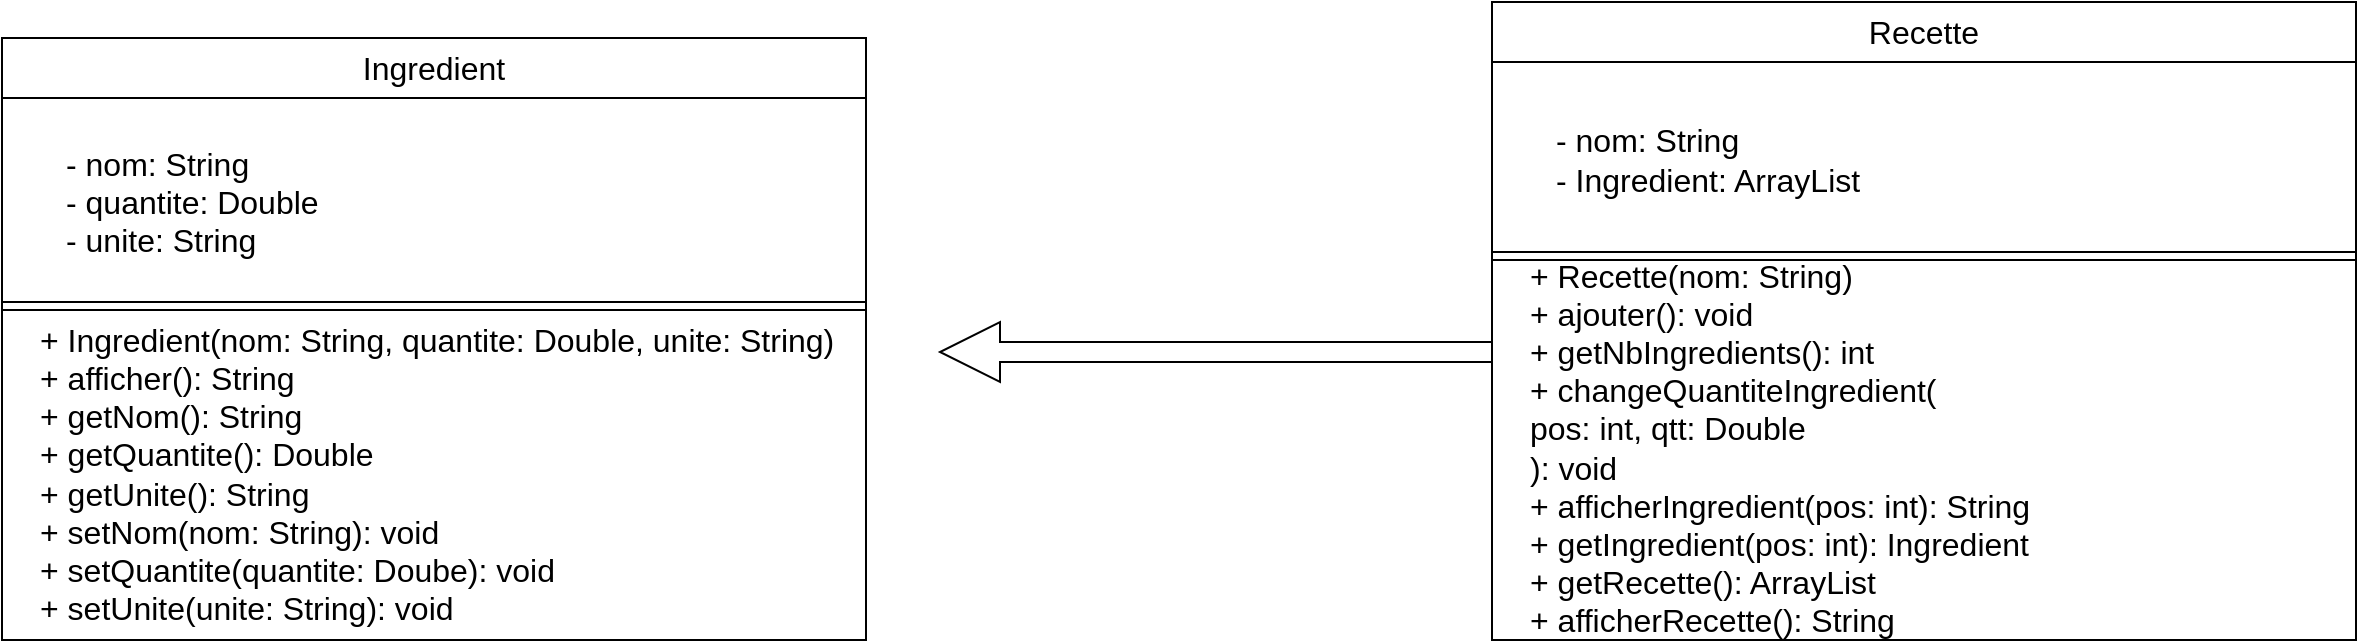 <mxfile version="20.8.16" type="device"><diagram name="Page-1" id="VTUOU5_n6VtYfKFcj5Hb"><mxGraphModel dx="1732" dy="484" grid="0" gridSize="10" guides="1" tooltips="1" connect="1" arrows="1" fold="1" page="0" pageScale="1" pageWidth="827" pageHeight="1169" math="0" shadow="0"><root><mxCell id="0"/><mxCell id="1" parent="0"/><mxCell id="XcBD-sSJGpacX2c34IHy-1" value="Ingredient" style="swimlane;fontStyle=0;childLayout=stackLayout;horizontal=1;startSize=30;horizontalStack=0;resizeParent=1;resizeParentMax=0;resizeLast=0;collapsible=1;marginBottom=0;whiteSpace=wrap;html=1;fontSize=16;align=center;" parent="1" vertex="1"><mxGeometry x="-172" y="76" width="432" height="301" as="geometry"/></mxCell><mxCell id="XcBD-sSJGpacX2c34IHy-10" value="- nom: String&lt;br&gt;- quantite: Double&lt;br&gt;- unite: String" style="text;html=1;strokeColor=none;fillColor=none;align=left;verticalAlign=middle;whiteSpace=wrap;rounded=0;fontSize=16;spacingLeft=30;" parent="XcBD-sSJGpacX2c34IHy-1" vertex="1"><mxGeometry y="30" width="432" height="104" as="geometry"/></mxCell><mxCell id="XcBD-sSJGpacX2c34IHy-11" value="+ Ingredient(nom: String, quantite: Double, unite: String)&lt;br&gt;+ afficher(): String&lt;br&gt;+ getNom(): String&lt;br&gt;&lt;div style=&quot;&quot;&gt;&lt;span style=&quot;background-color: initial;&quot;&gt;+ getQuantite(): Double&lt;/span&gt;&lt;/div&gt;&lt;div style=&quot;&quot;&gt;&lt;span style=&quot;background-color: initial;&quot;&gt;+ getUnite(): String&lt;/span&gt;&lt;/div&gt;&lt;div style=&quot;&quot;&gt;+ setNom(nom: String): void&lt;br&gt;&lt;/div&gt;+ setQuantite(quantite: Doube): void&lt;br&gt;+ setUnite(unite: String): void" style="text;html=1;strokeColor=none;fillColor=none;align=left;verticalAlign=middle;whiteSpace=wrap;rounded=0;fontSize=16;spacingLeft=17;" parent="XcBD-sSJGpacX2c34IHy-1" vertex="1"><mxGeometry y="134" width="432" height="167" as="geometry"/></mxCell><mxCell id="XcBD-sSJGpacX2c34IHy-5" value="" style="shape=link;html=1;rounded=0;fontSize=12;startSize=8;endSize=8;curved=1;entryX=1;entryY=0;entryDx=0;entryDy=0;exitX=0;exitY=0;exitDx=0;exitDy=0;" parent="XcBD-sSJGpacX2c34IHy-1" source="XcBD-sSJGpacX2c34IHy-11" target="XcBD-sSJGpacX2c34IHy-11" edge="1"><mxGeometry width="100" relative="1" as="geometry"><mxPoint x="213" y="104" as="sourcePoint"/><mxPoint x="313" y="104" as="targetPoint"/></mxGeometry></mxCell><mxCell id="XcBD-sSJGpacX2c34IHy-13" value="Recette" style="swimlane;fontStyle=0;childLayout=stackLayout;horizontal=1;startSize=30;horizontalStack=0;resizeParent=1;resizeParentMax=0;resizeLast=0;collapsible=1;marginBottom=0;whiteSpace=wrap;html=1;fontSize=16;align=center;" parent="1" vertex="1"><mxGeometry x="573" y="58" width="432" height="319" as="geometry"/></mxCell><mxCell id="XcBD-sSJGpacX2c34IHy-14" value="- nom: String&lt;br&gt;- Ingredient: ArrayList&lt;br&gt;" style="text;html=1;strokeColor=none;fillColor=none;align=left;verticalAlign=middle;whiteSpace=wrap;rounded=0;fontSize=16;spacingLeft=30;" parent="XcBD-sSJGpacX2c34IHy-13" vertex="1"><mxGeometry y="30" width="432" height="97" as="geometry"/></mxCell><mxCell id="XcBD-sSJGpacX2c34IHy-15" value="+ Recette(nom: String)&lt;br&gt;+ ajouter(): void&lt;br&gt;+ getNbIngredients(): int&lt;br&gt;&lt;div style=&quot;&quot;&gt;+ changeQuantiteIngredient(&lt;/div&gt;pos: int, qtt: Double&lt;div style=&quot;&quot;&gt;&lt;span style=&quot;background-color: initial;&quot;&gt;): void&lt;/span&gt;&lt;/div&gt;&lt;div style=&quot;&quot;&gt;&lt;span style=&quot;background-color: initial;&quot;&gt;+ afficherIngredient(pos: int): String&lt;/span&gt;&lt;/div&gt;&lt;div style=&quot;&quot;&gt;+ getIngredient(pos: int): Ingredient&lt;br&gt;&lt;/div&gt;+ getRecette(): ArrayList&lt;br&gt;+ afficherRecette(): String" style="text;html=1;strokeColor=none;fillColor=none;align=left;verticalAlign=middle;whiteSpace=wrap;rounded=0;fontSize=16;spacingLeft=17;" parent="XcBD-sSJGpacX2c34IHy-13" vertex="1"><mxGeometry y="127" width="432" height="192" as="geometry"/></mxCell><mxCell id="XcBD-sSJGpacX2c34IHy-16" value="" style="shape=link;html=1;rounded=0;fontSize=12;startSize=8;endSize=8;curved=1;entryX=1;entryY=0;entryDx=0;entryDy=0;exitX=0;exitY=0;exitDx=0;exitDy=0;" parent="XcBD-sSJGpacX2c34IHy-13" source="XcBD-sSJGpacX2c34IHy-15" target="XcBD-sSJGpacX2c34IHy-15" edge="1"><mxGeometry width="100" relative="1" as="geometry"><mxPoint x="213" y="104" as="sourcePoint"/><mxPoint x="313" y="104" as="targetPoint"/></mxGeometry></mxCell><mxCell id="XcBD-sSJGpacX2c34IHy-19" style="edgeStyle=orthogonalEdgeStyle;shape=arrow;rounded=0;orthogonalLoop=1;jettySize=auto;html=1;exitX=0;exitY=0.25;exitDx=0;exitDy=0;" parent="1" source="XcBD-sSJGpacX2c34IHy-15" edge="1"><mxGeometry relative="1" as="geometry"><mxPoint x="297" y="233" as="targetPoint"/></mxGeometry></mxCell></root></mxGraphModel></diagram></mxfile>